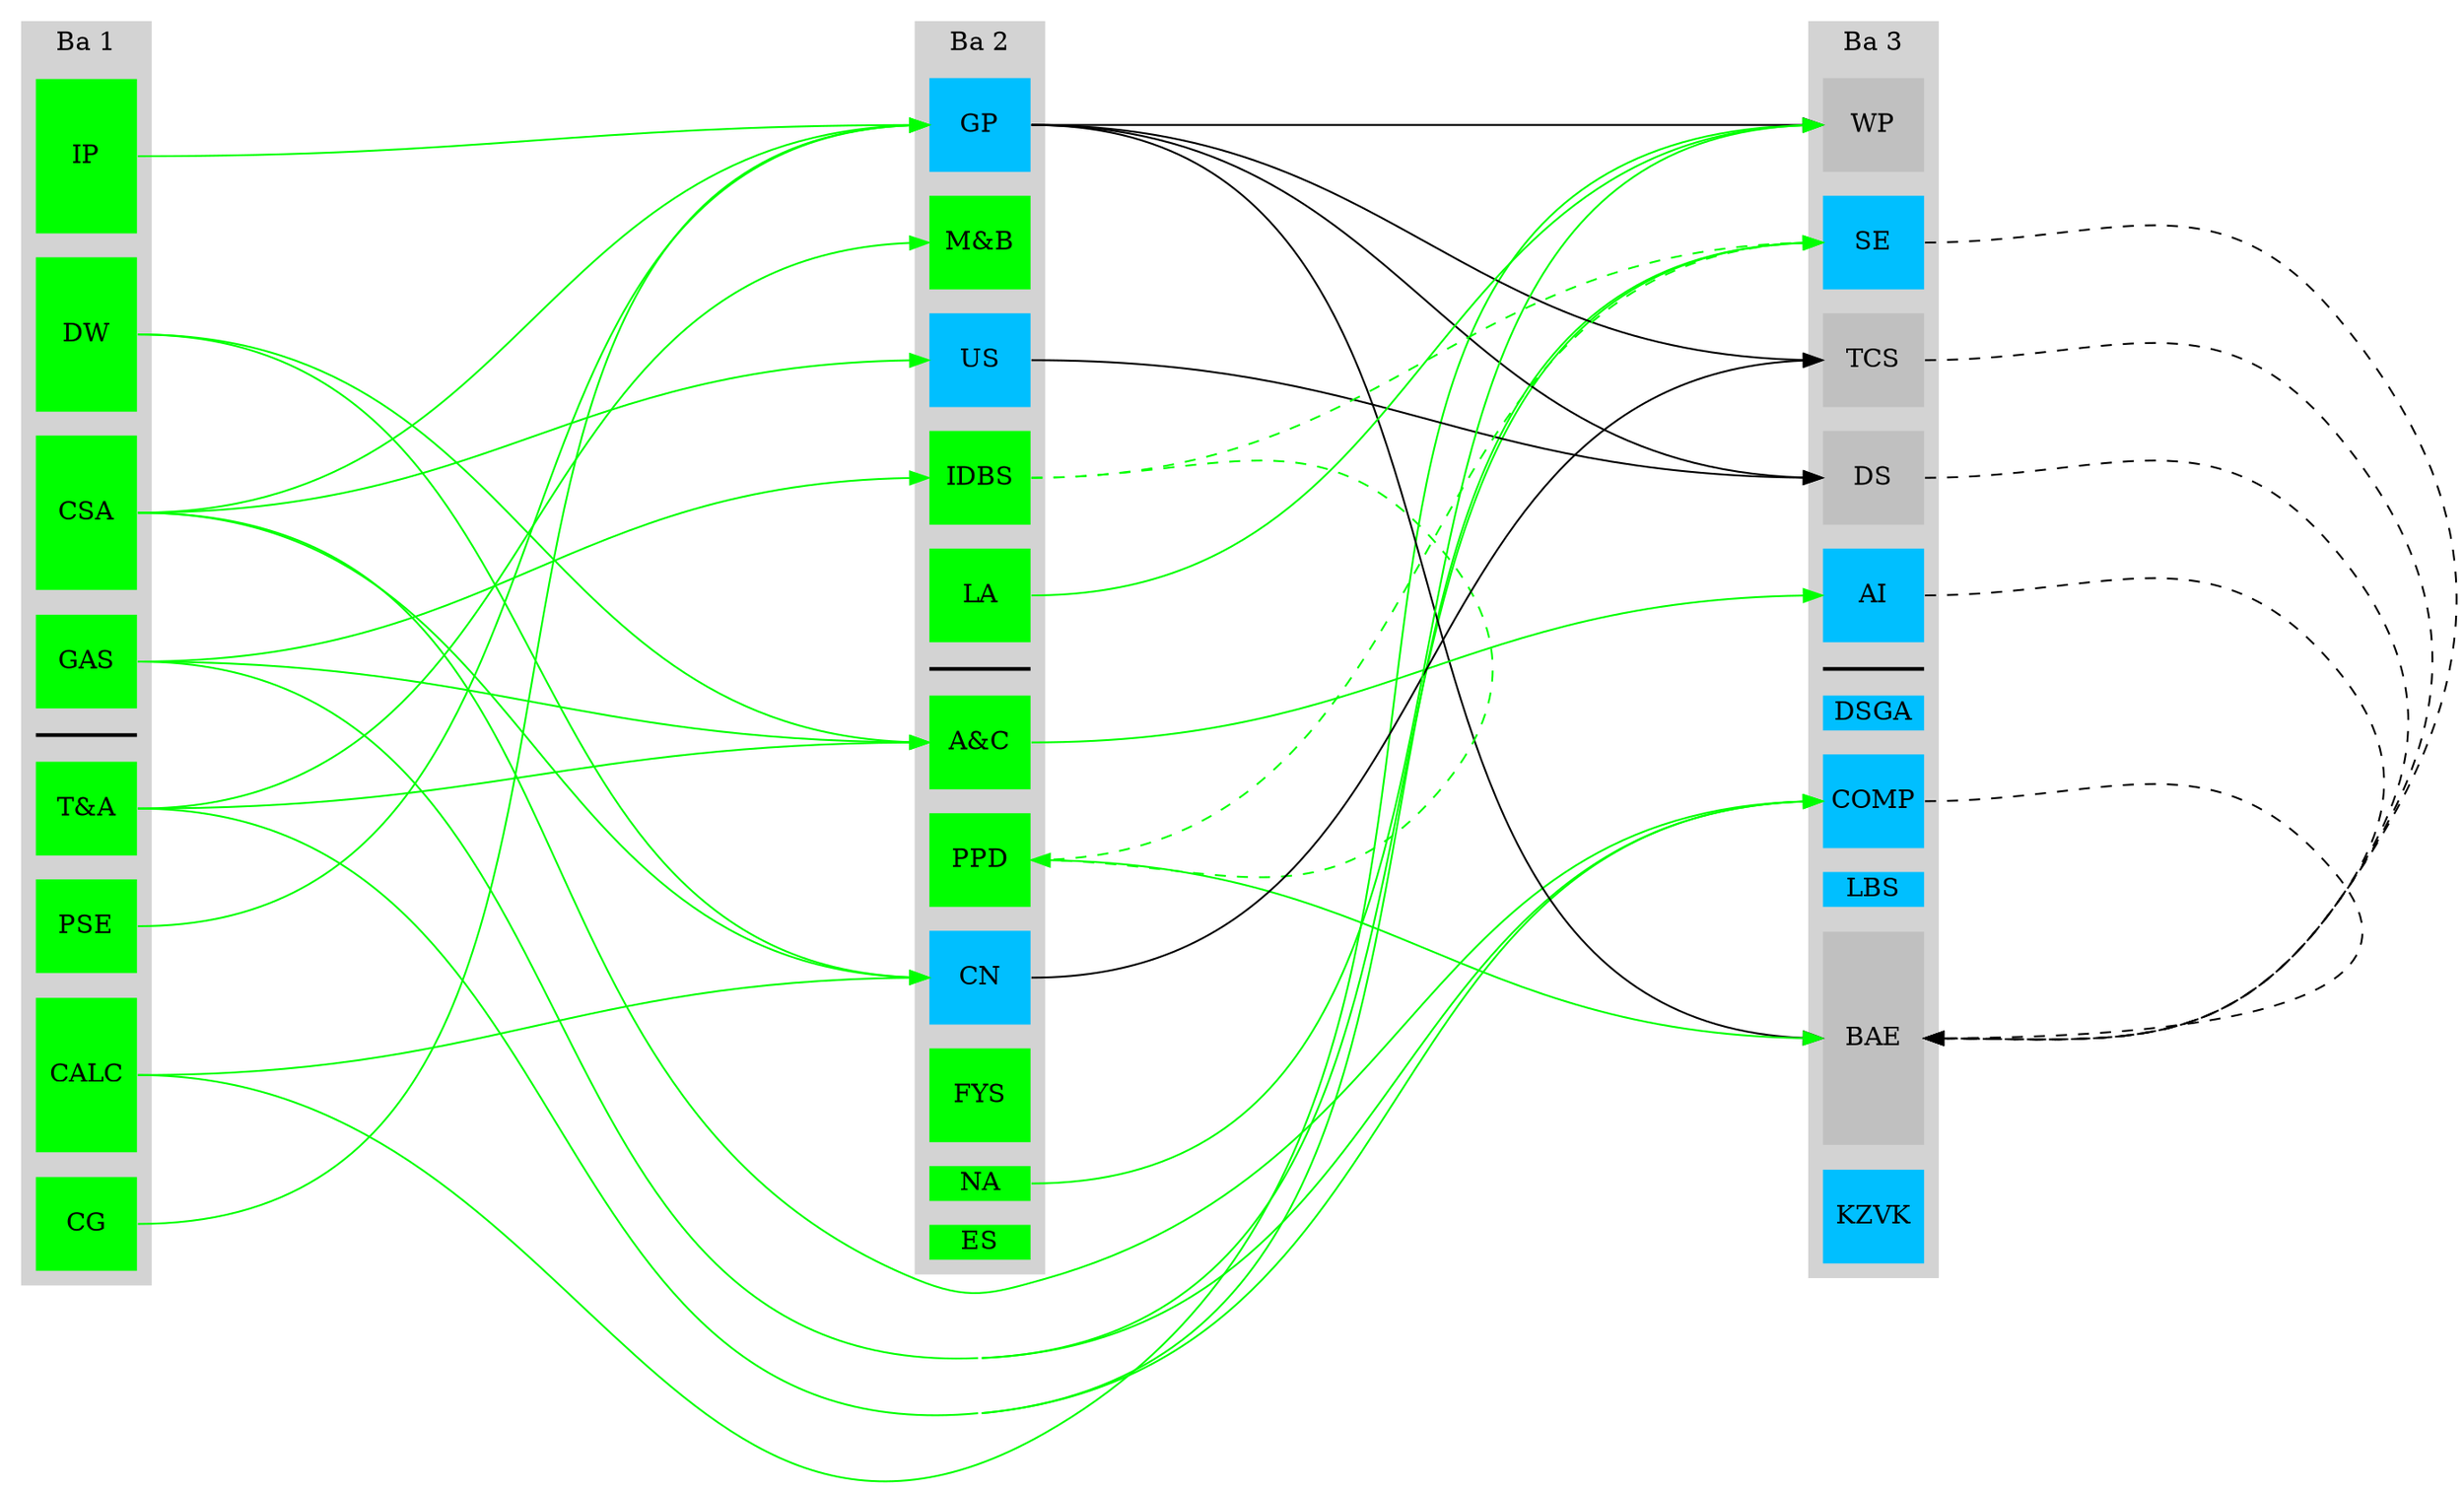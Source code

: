 digraph Studieprogramma{
	node [shape="rect", pin=true, style=filled,color=white, height=0.7, fixedsize=true];
	graph [ranksep="6", nodesep="0.2" splines=true, concentrate=true];
	edge [constraint=false];

	/*
	3 SP = 0.25
	6 SP = 0.7
	9 SP = 1.15
	12 SP = 1.6
	*/

	rankdir="LR"

	subgraph cluster_ba1{
		label = "Ba 1"
		style=filled;
		color=lightgrey;

		IP [height=1.15, color=green];
		DW [height=1.15, color=green];
		CSA [height=1.15, color=green];
		GAS [color=green];

		

		ba1_sem [height=0, fixedsize=true, label="", color=black];

		TA [label="T&A", color=green];
		PSE [color=green];
		CALC [height=1.15, color=green];
		CG [color=green];

		
	}

	subgraph cluster_ba2{
		label = "Ba 2"
		style=filled;
		color=lightgrey;

		GP [color=deepskyblue1];
		MB [label="M&B", color=green];
		US [color=deepskyblue1];
		IDBS [color=green];
		LA [color=green];

		

		ba2_sem [height=0, fixedsize=true, label="", color=black];

		AC [label="A&C", color=green];
		PPD [color=green];
		CN [color=deepskyblue1];
		FYS [color=green];
		NA [height=0.25, color=green];
		ES [height=0.25, color=green];

		
	}

	subgraph cluster_ba3{
		label = "Ba 3"
		style=filled;
		color=lightgrey;
		fixedsize=true;
		height=200;

		WP [color=grey];
		SE [color=deepskyblue1];
		TCS [color=grey];
		DS [color=grey];
		AI [color=deepskyblue1];

		

		ba3_sem [height=0, fixedsize=true, label="", color=black];

		DSGA [height=0.25, color=deepskyblue1];
		COMP [color=deepskyblue1];
		LBS [height=0.25, color=deepskyblue1];
		BAE [height=1.6, color=grey];
		KZVK [height=0.7, color=deepskyblue1]

		
	}

	# align clusters by adding invis edge between top items.
	{
		edge	[constraint=true, style=invis];
		IP:ne -> GP:nw;
		GP:ne -> WP:nw;
	}

	# =====================
	# =	dependencies 2Ba	=
	# =====================

	# GP
 	IP:e -> GP:w [color=green];
	CSA:e -> GP:w [color=green];
	PSE:e -> GP:w [color=green];
	CG:e -> GP:w [color=green];

	# M&B
	TA:e -> MB:w [color=green];

	# US
	CSA:e -> US:w [color=green];

	# IDBS
	GAS:e -> IDBS:w [color=green];

	# LA
	# /

	# A&C
	DW:e -> AC:w [color=green];
	TA:e -> AC:w [color=green];
	GAS:e -> AC:w [color=green];

	# PPD
	IDBS:e -> PPD:e [style=dashed, color=green];

	# CN
	DW:e -> CN:w [color=green];
	CSA:e -> CN:w [color=green];
	CALC:e -> CN:w [color=green];

	# FYS
	# /

	# NA
	# /

	# ES
	# /

	# =====================
	# =	dependencies 3Ba	=
	# =====================

	# WP
	CALC:e -> WP:w [color=green];
	GP:e -> WP:w;
	LA:e -> WP:w [color=green];
	NA:e -> WP:w [color=green];

	# SE
	TA:e -> SE:w [color=green];
	GAS:e -> SE:w [color=green];
	IDBS:e -> SE:w [style=dashed, color=green];
	PPD:e -> SE:w [style=dashed, color=green];

	# TCS
	GP:e -> TCS:w;
	CN:e -> TCS:w;

	# DS
	GP:e -> DS:w;
	US:e -> DS:w;

	# AI
	AC:e -> AI:w [color=green];

	# DSGA
	# /

	# COMP
	CSA:e -> COMP:w [color=green];
	TA:e -> COMP:w [color=green];
	GAS:e -> COMP:w [color=green];

	# LBS
	# /

	# BAE
	GP:e -> BAE:w;
	PPD:e -> BAE:w [color=green];

	SE:e -> BAE:e [style=dashed];
	TCS:e -> BAE:e [style=dashed];
	DS:e -> BAE:e [style=dashed];
	AI:e -> BAE:e [style=dashed];
	COMP:e -> BAE:e [style=dashed];

}
